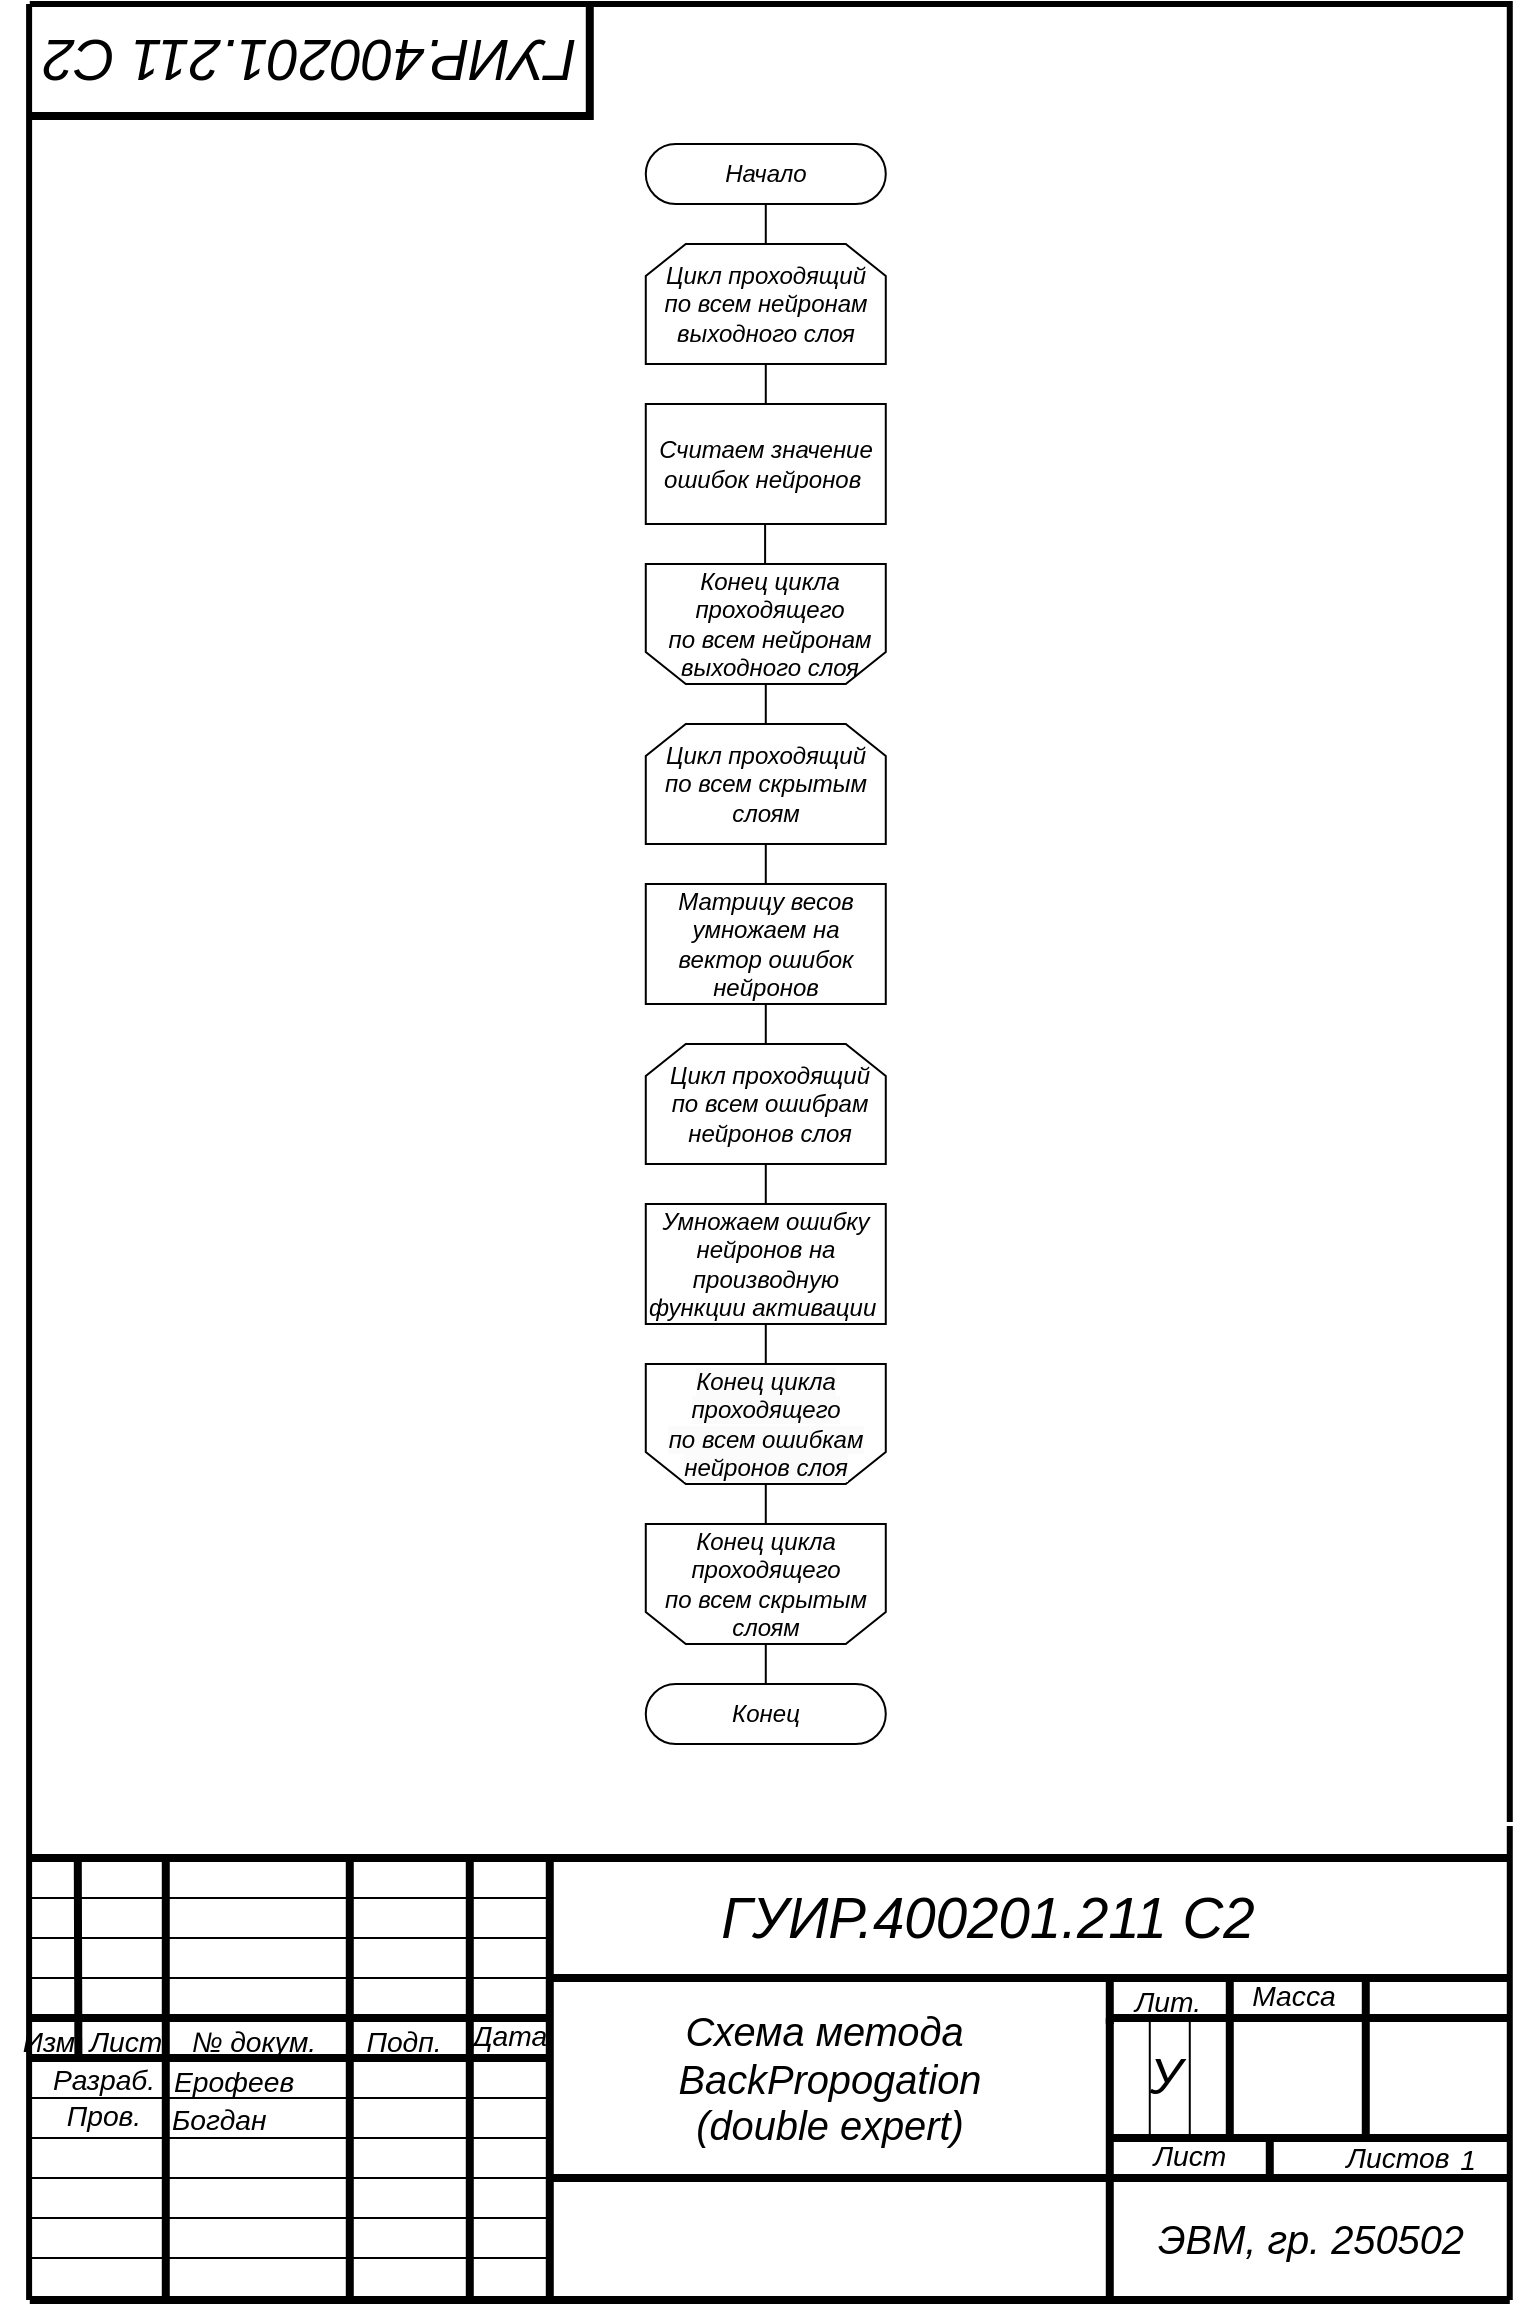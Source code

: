 <mxfile version="22.1.2" type="device">
  <diagram name="Страница — 1" id="CTN3MzxIXp-URIUVr1BB">
    <mxGraphModel dx="827" dy="484" grid="1" gridSize="10" guides="1" tooltips="1" connect="1" arrows="1" fold="1" page="1" pageScale="1" pageWidth="827" pageHeight="1169" math="0" shadow="0">
      <root>
        <mxCell id="0" />
        <mxCell id="1" parent="0" />
        <UserObject label="" tags="Фон" id="nHSCRdaglOirwHJ2CLul-1">
          <mxCell style="vsdxID=6;fillColor=#FFFFFF;gradientColor=none;shape=stencil(nY9LDoAgDERP0z3SI/i5BwkoRAWC+Lu9kGokLt3NtK/NDGC9aOEVcLbE4Ea1Gxk1YAOcG6tVMDEpwBaw7l1QQ3CrleS9yGRWs9vyh4PuWL7g7CxdR+BkbAFW7Df6+BtO4k1DRcrdN3kaUWtsLw==);strokeColor=#000000;strokeWidth=3;points=[];labelBackgroundColor=none;rounded=0;html=1;whiteSpace=wrap;" parent="1" vertex="1">
            <mxGeometry x="64.89" y="10" width="740" height="909" as="geometry" />
          </mxCell>
        </UserObject>
        <UserObject label="" tags="Фон" id="nHSCRdaglOirwHJ2CLul-2">
          <mxCell style="vsdxID=50;edgeStyle=none;startArrow=none;endArrow=none;startSize=9;endSize=9;strokeWidth=3;strokeColor=#000000;spacingTop=0;spacingBottom=0;spacingLeft=0;spacingRight=0;verticalAlign=middle;html=1;labelBackgroundColor=none;rounded=0;" parent="1" edge="1">
            <mxGeometry relative="1" as="geometry">
              <Array as="points" />
              <mxPoint x="804.89" y="921" as="sourcePoint" />
              <mxPoint x="804.89" y="1158" as="targetPoint" />
            </mxGeometry>
          </mxCell>
        </UserObject>
        <UserObject label="&lt;div style=&quot;&quot;&gt;&lt;p style=&quot;text-align: center; margin: 0px; text-indent: 0px; vertical-align: middle; direction: ltr;&quot;&gt;&lt;font face=&quot;Arial&quot;&gt;&lt;span style=&quot;font-size: 19.9px;&quot;&gt;&lt;i&gt;Схема метода&amp;nbsp;&lt;/i&gt;&lt;/span&gt;&lt;/font&gt;&lt;/p&gt;&lt;p style=&quot;text-align: center; margin: 0px; text-indent: 0px; vertical-align: middle; direction: ltr;&quot;&gt;&lt;font face=&quot;Arial&quot;&gt;&lt;span style=&quot;font-size: 19.9px;&quot;&gt;&lt;i&gt;BackPropogation&lt;/i&gt;&lt;/span&gt;&lt;/font&gt;&lt;/p&gt;&lt;p style=&quot;text-align: center; margin: 0px; text-indent: 0px; vertical-align: middle; direction: ltr;&quot;&gt;&lt;font face=&quot;Arial&quot;&gt;&lt;span style=&quot;font-size: 19.9px;&quot;&gt;&lt;i&gt;(double expert)&lt;/i&gt;&lt;/span&gt;&lt;/font&gt;&lt;/p&gt;&lt;/div&gt;" tags="Фон" id="nHSCRdaglOirwHJ2CLul-3">
          <mxCell style="verticalAlign=middle;align=center;overflow=width;vsdxID=381;fillColor=none;gradientColor=none;shape=stencil(nZBLDoAgDERP0z3SIyjew0SURgSD+Lu9kMZoXLhwN9O+tukAlrNpJg1SzDH4QW/URgNYgZTkjA4UkwJUgGXng+6DX1zLfmoymdXo17xh5zmRJ6Q42BWCfc2oJfdAr+Yv+AP9Cb7OJ3H/2JG1HNGz/84klThPVCc=);strokeColor=none;points=[];labelBackgroundColor=none;rounded=0;html=1;whiteSpace=wrap;" parent="1" vertex="1">
            <mxGeometry x="324.89" y="998" width="280" height="100" as="geometry" />
          </mxCell>
        </UserObject>
        <UserObject label="" tags="Фон" id="nHSCRdaglOirwHJ2CLul-4">
          <mxCell style="vsdxID=384;edgeStyle=none;startArrow=none;endArrow=none;startSize=3;endSize=3;strokeWidth=4;strokeColor=#000000;spacingTop=-2;spacingBottom=-2;spacingLeft=-2;spacingRight=-2;verticalAlign=middle;html=1;labelBackgroundColor=#FFFFFF;rounded=0;" parent="1" edge="1">
            <mxGeometry relative="1" as="geometry">
              <Array as="points" />
              <mxPoint x="604.89" y="1017" as="sourcePoint" />
              <mxPoint x="604.89" y="1157" as="targetPoint" />
            </mxGeometry>
          </mxCell>
        </UserObject>
        <UserObject label="" tags="Фон" id="nHSCRdaglOirwHJ2CLul-5">
          <mxCell style="vsdxID=385;edgeStyle=none;startArrow=none;endArrow=none;startSize=3;endSize=3;strokeWidth=4;strokeColor=#000000;spacingTop=-2;spacingBottom=-2;spacingLeft=-2;spacingRight=-2;verticalAlign=middle;html=1;labelBackgroundColor=#FFFFFF;rounded=0;" parent="1" edge="1">
            <mxGeometry relative="1" as="geometry">
              <Array as="points" />
              <mxPoint x="604.89" y="1017" as="sourcePoint" />
              <mxPoint x="804.89" y="1017" as="targetPoint" />
            </mxGeometry>
          </mxCell>
        </UserObject>
        <UserObject label="" tags="Фон" id="nHSCRdaglOirwHJ2CLul-6">
          <mxCell style="vsdxID=386;edgeStyle=none;startArrow=none;endArrow=none;startSize=3;endSize=3;strokeWidth=4;strokeColor=#000000;spacingTop=-2;spacingBottom=-2;spacingLeft=-2;spacingRight=-2;verticalAlign=middle;html=1;labelBackgroundColor=#FFFFFF;rounded=0;" parent="1" edge="1">
            <mxGeometry relative="1" as="geometry">
              <Array as="points" />
              <mxPoint x="804.89" y="1097" as="sourcePoint" />
              <mxPoint x="604.89" y="1097" as="targetPoint" />
            </mxGeometry>
          </mxCell>
        </UserObject>
        <UserObject label="" tags="Фон" id="nHSCRdaglOirwHJ2CLul-7">
          <mxCell style="vsdxID=387;edgeStyle=none;startArrow=none;endArrow=none;startSize=3;endSize=3;strokeWidth=4;strokeColor=#000000;spacingTop=-2;spacingBottom=-2;spacingLeft=-2;spacingRight=-2;verticalAlign=middle;html=1;labelBackgroundColor=#FFFFFF;rounded=0;" parent="1" edge="1">
            <mxGeometry relative="1" as="geometry">
              <Array as="points" />
              <mxPoint x="684.89" y="1077" as="sourcePoint" />
              <mxPoint x="684.89" y="1097" as="targetPoint" />
            </mxGeometry>
          </mxCell>
        </UserObject>
        <UserObject label="" tags="Фон" id="nHSCRdaglOirwHJ2CLul-8">
          <mxCell style="vsdxID=388;edgeStyle=none;startArrow=none;endArrow=none;startSize=3;endSize=3;strokeWidth=4;strokeColor=#000000;spacingTop=-2;spacingBottom=-2;spacingLeft=-2;spacingRight=-2;verticalAlign=middle;html=1;labelBackgroundColor=#FFFFFF;rounded=0;" parent="1" edge="1">
            <mxGeometry relative="1" as="geometry">
              <Array as="points" />
              <mxPoint x="732.89" y="997" as="sourcePoint" />
              <mxPoint x="732.89" y="1057" as="targetPoint" />
            </mxGeometry>
          </mxCell>
        </UserObject>
        <UserObject label="" tags="Фон" id="nHSCRdaglOirwHJ2CLul-9">
          <mxCell style="vsdxID=389;edgeStyle=none;startArrow=none;endArrow=none;startSize=3;endSize=3;strokeWidth=4;strokeColor=#000000;spacingTop=-2;spacingBottom=-2;spacingLeft=-2;spacingRight=-2;verticalAlign=middle;html=1;labelBackgroundColor=#FFFFFF;rounded=0;" parent="1" edge="1">
            <mxGeometry relative="1" as="geometry">
              <Array as="points" />
              <mxPoint x="604.89" y="1077" as="sourcePoint" />
              <mxPoint x="804.89" y="1077" as="targetPoint" />
            </mxGeometry>
          </mxCell>
        </UserObject>
        <UserObject label="" tags="Фон" id="nHSCRdaglOirwHJ2CLul-10">
          <mxCell style="vsdxID=390;edgeStyle=none;startArrow=none;endArrow=none;startSize=3;endSize=3;strokeWidth=4;strokeColor=#000000;spacingTop=-2;spacingBottom=-2;spacingLeft=-2;spacingRight=-2;verticalAlign=middle;html=1;labelBackgroundColor=#FFFFFF;rounded=0;" parent="1" edge="1">
            <mxGeometry relative="1" as="geometry">
              <Array as="points" />
              <mxPoint x="732.89" y="1057" as="sourcePoint" />
              <mxPoint x="732.89" y="1077" as="targetPoint" />
            </mxGeometry>
          </mxCell>
        </UserObject>
        <UserObject label="" tags="Фон" id="nHSCRdaglOirwHJ2CLul-11">
          <mxCell style="vsdxID=391;edgeStyle=none;startArrow=none;endArrow=none;startSize=3;endSize=3;strokeWidth=4;strokeColor=#000000;spacingTop=-2;spacingBottom=-2;spacingLeft=-2;spacingRight=-2;verticalAlign=middle;html=1;labelBackgroundColor=#FFFFFF;rounded=0;" parent="1" edge="1">
            <mxGeometry relative="1" as="geometry">
              <Array as="points" />
              <mxPoint x="604.89" y="997" as="sourcePoint" />
              <mxPoint x="604.89" y="1020" as="targetPoint" />
            </mxGeometry>
          </mxCell>
        </UserObject>
        <UserObject label="" tags="Фон" id="nHSCRdaglOirwHJ2CLul-12">
          <mxCell style="vsdxID=392;edgeStyle=none;startArrow=none;endArrow=none;startSize=3;endSize=3;strokeColor=#000000;spacingTop=-2;spacingBottom=-2;spacingLeft=-2;spacingRight=-2;verticalAlign=middle;html=1;labelBackgroundColor=#FFFFFF;rounded=0;" parent="1" edge="1">
            <mxGeometry relative="1" as="geometry">
              <Array as="points" />
              <mxPoint x="624.89" y="1017" as="sourcePoint" />
              <mxPoint x="624.89" y="1077" as="targetPoint" />
            </mxGeometry>
          </mxCell>
        </UserObject>
        <UserObject label="" tags="Фон" id="nHSCRdaglOirwHJ2CLul-13">
          <mxCell style="vsdxID=393;edgeStyle=none;startArrow=none;endArrow=none;startSize=3;endSize=3;strokeColor=#000000;spacingTop=-2;spacingBottom=-2;spacingLeft=-2;spacingRight=-2;verticalAlign=middle;html=1;labelBackgroundColor=#FFFFFF;rounded=0;" parent="1" edge="1">
            <mxGeometry relative="1" as="geometry">
              <Array as="points" />
              <mxPoint x="644.89" y="1017" as="sourcePoint" />
              <mxPoint x="644.89" y="1077" as="targetPoint" />
            </mxGeometry>
          </mxCell>
        </UserObject>
        <UserObject label="" tags="Фон" id="nHSCRdaglOirwHJ2CLul-14">
          <mxCell style="vsdxID=394;edgeStyle=none;startArrow=none;endArrow=none;startSize=3;endSize=3;strokeWidth=4;strokeColor=#000000;spacingTop=-2;spacingBottom=-2;spacingLeft=-2;spacingRight=-2;verticalAlign=middle;html=1;labelBackgroundColor=#FFFFFF;rounded=0;" parent="1" edge="1">
            <mxGeometry relative="1" as="geometry">
              <Array as="points" />
              <mxPoint x="664.89" y="997" as="sourcePoint" />
              <mxPoint x="664.89" y="1077" as="targetPoint" />
            </mxGeometry>
          </mxCell>
        </UserObject>
        <UserObject label="" tags="Фон" id="nHSCRdaglOirwHJ2CLul-15">
          <mxCell style="vsdxID=395;edgeStyle=none;startArrow=none;endArrow=none;startSize=3;endSize=3;strokeWidth=4;strokeColor=#000000;spacingTop=-2;spacingBottom=-2;spacingLeft=-2;spacingRight=-2;verticalAlign=middle;html=1;labelBackgroundColor=#FFFFFF;rounded=0;" parent="1" edge="1">
            <mxGeometry relative="1" as="geometry">
              <Array as="points" />
              <mxPoint x="604.89" y="1097" as="sourcePoint" />
              <mxPoint x="324.89" y="1097" as="targetPoint" />
            </mxGeometry>
          </mxCell>
        </UserObject>
        <UserObject label="" tags="Фон" id="nHSCRdaglOirwHJ2CLul-16">
          <mxCell style="vsdxID=396;edgeStyle=none;startArrow=none;endArrow=none;startSize=3;endSize=3;strokeWidth=4;strokeColor=#000000;spacingTop=-2;spacingBottom=-2;spacingLeft=-2;spacingRight=-2;verticalAlign=middle;html=1;labelBackgroundColor=#FFFFFF;rounded=0;" parent="1" edge="1">
            <mxGeometry relative="1" as="geometry">
              <Array as="points" />
              <mxPoint x="324.89" y="937" as="sourcePoint" />
              <mxPoint x="324.89" y="1157" as="targetPoint" />
            </mxGeometry>
          </mxCell>
        </UserObject>
        <UserObject label="" tags="Фон" id="nHSCRdaglOirwHJ2CLul-17">
          <mxCell style="vsdxID=397;edgeStyle=none;startArrow=none;endArrow=none;startSize=3;endSize=3;strokeWidth=4;strokeColor=#000000;spacingTop=-2;spacingBottom=-2;spacingLeft=-2;spacingRight=-2;verticalAlign=middle;html=1;labelBackgroundColor=#FFFFFF;rounded=0;" parent="1" edge="1">
            <mxGeometry relative="1" as="geometry">
              <Array as="points" />
              <mxPoint x="324.89" y="1017" as="sourcePoint" />
              <mxPoint x="64.89" y="1017" as="targetPoint" />
            </mxGeometry>
          </mxCell>
        </UserObject>
        <UserObject label="" tags="Фон" id="nHSCRdaglOirwHJ2CLul-18">
          <mxCell style="vsdxID=398;edgeStyle=none;startArrow=none;endArrow=none;startSize=3;endSize=3;strokeWidth=4;strokeColor=#000000;spacingTop=-2;spacingBottom=-2;spacingLeft=-2;spacingRight=-2;verticalAlign=middle;html=1;labelBackgroundColor=#FFFFFF;rounded=0;" parent="1" edge="1">
            <mxGeometry relative="1" as="geometry">
              <Array as="points" />
              <mxPoint x="324.89" y="997" as="sourcePoint" />
              <mxPoint x="804.89" y="997" as="targetPoint" />
            </mxGeometry>
          </mxCell>
        </UserObject>
        <UserObject label="" tags="Фон" id="nHSCRdaglOirwHJ2CLul-19">
          <mxCell style="vsdxID=399;edgeStyle=none;startArrow=none;endArrow=none;startSize=3;endSize=3;strokeWidth=4;strokeColor=#000000;spacingTop=-2;spacingBottom=-2;spacingLeft=-2;spacingRight=-2;verticalAlign=middle;html=1;labelBackgroundColor=#FFFFFF;rounded=0;" parent="1" edge="1">
            <mxGeometry relative="1" as="geometry">
              <Array as="points" />
              <mxPoint x="284.89" y="937" as="sourcePoint" />
              <mxPoint x="284.89" y="1157" as="targetPoint" />
            </mxGeometry>
          </mxCell>
        </UserObject>
        <UserObject label="" tags="Фон" id="nHSCRdaglOirwHJ2CLul-20">
          <mxCell style="vsdxID=400;edgeStyle=none;startArrow=none;endArrow=none;startSize=3;endSize=3;strokeWidth=4;strokeColor=#000000;spacingTop=-2;spacingBottom=-2;spacingLeft=-2;spacingRight=-2;verticalAlign=middle;html=1;labelBackgroundColor=#FFFFFF;rounded=0;" parent="1" edge="1">
            <mxGeometry relative="1" as="geometry">
              <Array as="points" />
              <mxPoint x="224.89" y="937" as="sourcePoint" />
              <mxPoint x="224.89" y="1157" as="targetPoint" />
            </mxGeometry>
          </mxCell>
        </UserObject>
        <UserObject label="" tags="Фон" id="nHSCRdaglOirwHJ2CLul-21">
          <mxCell style="vsdxID=401;edgeStyle=none;startArrow=none;endArrow=none;startSize=3;endSize=3;strokeWidth=4;strokeColor=#000000;spacingTop=-2;spacingBottom=-2;spacingLeft=-2;spacingRight=-2;verticalAlign=middle;html=1;labelBackgroundColor=#FFFFFF;rounded=0;" parent="1" edge="1">
            <mxGeometry relative="1" as="geometry">
              <Array as="points" />
              <mxPoint x="132.89" y="937" as="sourcePoint" />
              <mxPoint x="132.89" y="1157" as="targetPoint" />
            </mxGeometry>
          </mxCell>
        </UserObject>
        <UserObject label="" tags="Фон" id="nHSCRdaglOirwHJ2CLul-22">
          <mxCell style="vsdxID=402;edgeStyle=none;startArrow=none;endArrow=none;startSize=3;endSize=3;strokeColor=#000000;spacingTop=-2;spacingBottom=-2;spacingLeft=-2;spacingRight=-2;verticalAlign=middle;html=1;labelBackgroundColor=#FFFFFF;rounded=0;" parent="1" edge="1">
            <mxGeometry relative="1" as="geometry">
              <Array as="points" />
              <mxPoint x="64.89" y="957" as="sourcePoint" />
              <mxPoint x="324.89" y="957" as="targetPoint" />
            </mxGeometry>
          </mxCell>
        </UserObject>
        <UserObject label="" tags="Фон" id="nHSCRdaglOirwHJ2CLul-23">
          <mxCell style="vsdxID=403;edgeStyle=none;startArrow=none;endArrow=none;startSize=3;endSize=3;strokeColor=#000000;spacingTop=-2;spacingBottom=-2;spacingLeft=-2;spacingRight=-2;verticalAlign=middle;html=1;labelBackgroundColor=#FFFFFF;rounded=0;" parent="1" edge="1">
            <mxGeometry relative="1" as="geometry">
              <Array as="points" />
              <mxPoint x="324.89" y="977" as="sourcePoint" />
              <mxPoint x="64.89" y="977" as="targetPoint" />
            </mxGeometry>
          </mxCell>
        </UserObject>
        <UserObject label="" tags="Фон" id="nHSCRdaglOirwHJ2CLul-24">
          <mxCell style="vsdxID=404;edgeStyle=none;startArrow=none;endArrow=none;startSize=3;endSize=3;strokeColor=#000000;spacingTop=-2;spacingBottom=-2;spacingLeft=-2;spacingRight=-2;verticalAlign=middle;html=1;labelBackgroundColor=#FFFFFF;rounded=0;" parent="1" edge="1">
            <mxGeometry relative="1" as="geometry">
              <Array as="points" />
              <mxPoint x="64.89" y="997" as="sourcePoint" />
              <mxPoint x="324.89" y="997" as="targetPoint" />
            </mxGeometry>
          </mxCell>
        </UserObject>
        <UserObject label="" tags="Фон" id="nHSCRdaglOirwHJ2CLul-25">
          <mxCell style="vsdxID=405;edgeStyle=none;startArrow=none;endArrow=none;startSize=3;endSize=3;strokeColor=#000000;spacingTop=-2;spacingBottom=-2;spacingLeft=-2;spacingRight=-2;verticalAlign=middle;html=1;labelBackgroundColor=#FFFFFF;rounded=0;" parent="1" edge="1">
            <mxGeometry relative="1" as="geometry">
              <Array as="points" />
              <mxPoint x="324.89" y="1057" as="sourcePoint" />
              <mxPoint x="64.89" y="1057" as="targetPoint" />
            </mxGeometry>
          </mxCell>
        </UserObject>
        <UserObject label="" tags="Фон" id="nHSCRdaglOirwHJ2CLul-26">
          <mxCell style="vsdxID=406;edgeStyle=none;startArrow=none;endArrow=none;startSize=3;endSize=3;strokeColor=#000000;spacingTop=-2;spacingBottom=-2;spacingLeft=-2;spacingRight=-2;verticalAlign=middle;html=1;labelBackgroundColor=#FFFFFF;rounded=0;" parent="1" edge="1">
            <mxGeometry relative="1" as="geometry">
              <Array as="points" />
              <mxPoint x="64.89" y="1077" as="sourcePoint" />
              <mxPoint x="324.89" y="1077" as="targetPoint" />
            </mxGeometry>
          </mxCell>
        </UserObject>
        <UserObject label="" tags="Фон" id="nHSCRdaglOirwHJ2CLul-27">
          <mxCell style="vsdxID=407;edgeStyle=none;startArrow=none;endArrow=none;startSize=3;endSize=3;strokeColor=#000000;spacingTop=-2;spacingBottom=-2;spacingLeft=-2;spacingRight=-2;verticalAlign=middle;html=1;labelBackgroundColor=#FFFFFF;rounded=0;" parent="1" edge="1">
            <mxGeometry relative="1" as="geometry">
              <Array as="points" />
              <mxPoint x="324.89" y="1097" as="sourcePoint" />
              <mxPoint x="64.89" y="1097" as="targetPoint" />
            </mxGeometry>
          </mxCell>
        </UserObject>
        <UserObject label="" tags="Фон" id="nHSCRdaglOirwHJ2CLul-28">
          <mxCell style="vsdxID=408;edgeStyle=none;startArrow=none;endArrow=none;startSize=3;endSize=3;strokeColor=#000000;spacingTop=-2;spacingBottom=-2;spacingLeft=-2;spacingRight=-2;verticalAlign=middle;html=1;labelBackgroundColor=#FFFFFF;rounded=0;" parent="1" edge="1">
            <mxGeometry relative="1" as="geometry">
              <Array as="points" />
              <mxPoint x="64.89" y="1117" as="sourcePoint" />
              <mxPoint x="324.89" y="1117" as="targetPoint" />
            </mxGeometry>
          </mxCell>
        </UserObject>
        <UserObject label="" tags="Фон" id="nHSCRdaglOirwHJ2CLul-29">
          <mxCell style="vsdxID=409;edgeStyle=none;startArrow=none;endArrow=none;startSize=3;endSize=3;strokeColor=#000000;spacingTop=-2;spacingBottom=-2;spacingLeft=-2;spacingRight=-2;verticalAlign=middle;html=1;labelBackgroundColor=#FFFFFF;rounded=0;" parent="1" edge="1">
            <mxGeometry relative="1" as="geometry">
              <Array as="points" />
              <mxPoint x="324.89" y="1137" as="sourcePoint" />
              <mxPoint x="64.89" y="1137" as="targetPoint" />
            </mxGeometry>
          </mxCell>
        </UserObject>
        <UserObject label="" tags="Фон" id="nHSCRdaglOirwHJ2CLul-30">
          <mxCell style="vsdxID=410;edgeStyle=none;startArrow=none;endArrow=none;startSize=3;endSize=3;strokeWidth=4;strokeColor=#000000;spacingTop=-2;spacingBottom=-2;spacingLeft=-2;spacingRight=-2;verticalAlign=middle;html=1;labelBackgroundColor=#FFFFFF;rounded=0;" parent="1" edge="1">
            <mxGeometry relative="1" as="geometry">
              <Array as="points" />
              <mxPoint x="64.89" y="1037" as="sourcePoint" />
              <mxPoint x="324.89" y="1037" as="targetPoint" />
            </mxGeometry>
          </mxCell>
        </UserObject>
        <UserObject label="" tags="Фон" id="nHSCRdaglOirwHJ2CLul-31">
          <mxCell style="vsdxID=411;edgeStyle=none;startArrow=none;endArrow=none;startSize=3;endSize=3;strokeWidth=4;strokeColor=#000000;spacingTop=-2;spacingBottom=-2;spacingLeft=-2;spacingRight=-2;verticalAlign=middle;html=1;labelBackgroundColor=#FFFFFF;rounded=0;entryX=1.011;entryY=0.954;entryDx=0;entryDy=0;entryPerimeter=0;" parent="1" edge="1" target="nHSCRdaglOirwHJ2CLul-32">
            <mxGeometry relative="1" as="geometry">
              <Array as="points" />
              <mxPoint x="88.89" y="937" as="sourcePoint" />
              <mxPoint x="88.89" y="1032" as="targetPoint" />
            </mxGeometry>
          </mxCell>
        </UserObject>
        <UserObject label="&lt;div style=&quot;font-size: 1px&quot;&gt;&lt;font style=&quot;font-size:14.11px;font-family:Arial;color:#000000;direction:ltr;letter-spacing:0px;line-height:120%;opacity:1&quot;&gt;&lt;i&gt;Изм&lt;br&gt;&lt;/i&gt;&lt;/font&gt;&lt;/div&gt;" tags="Фон" id="nHSCRdaglOirwHJ2CLul-32">
          <mxCell style="verticalAlign=middle;align=center;overflow=width;vsdxID=412;fillColor=none;gradientColor=none;shape=stencil(nZBLDoAgDERP0z3SIyjew0SURgSD+Lu9kMZoXLhwN9O+tukAlrNpJg1SzDH4QW/URgNYgZTkjA4UkwJUgGXng+6DX1zLfmoymdXo17xh5zmRJ6Q42BWCfc2oJfdAr+Yv+AP9Cb7OJ3H/2JG1HNGz/84klThPVCc=);strokeColor=none;strokeWidth=3;spacingTop=-2;spacingBottom=-2;spacingLeft=-2;spacingRight=-2;points=[];labelBackgroundColor=none;rounded=0;html=1;whiteSpace=wrap;" parent="1" vertex="1">
            <mxGeometry x="60" y="1017" width="28.89" height="23" as="geometry" />
          </mxCell>
        </UserObject>
        <UserObject label="&lt;div style=&quot;font-size: 1px&quot;&gt;&lt;font style=&quot;font-size:14.11px;font-family:Arial;color:#000000;direction:ltr;letter-spacing:0px;line-height:120%;opacity:1&quot;&gt;&lt;i&gt;Лист&lt;br/&gt;&lt;/i&gt;&lt;/font&gt;&lt;/div&gt;" tags="Фон" id="nHSCRdaglOirwHJ2CLul-33">
          <mxCell style="verticalAlign=middle;align=center;overflow=width;vsdxID=413;fillColor=none;gradientColor=none;shape=stencil(nZBLDoAgDERP0z3SIyjew0SURgSD+Lu9kMZoXLhwN9O+tukAlrNpJg1SzDH4QW/URgNYgZTkjA4UkwJUgGXng+6DX1zLfmoymdXo17xh5zmRJ6Q42BWCfc2oJfdAr+Yv+AP9Cb7OJ3H/2JG1HNGz/84klThPVCc=);strokeColor=none;strokeWidth=3;spacingTop=-2;spacingBottom=-2;spacingLeft=-2;spacingRight=-2;points=[];labelBackgroundColor=none;rounded=0;html=1;whiteSpace=wrap;" parent="1" vertex="1">
            <mxGeometry x="64.89" y="1017" width="96" height="23" as="geometry" />
          </mxCell>
        </UserObject>
        <UserObject label="&lt;div style=&quot;font-size: 1px&quot;&gt;&lt;font style=&quot;font-size:14.11px;font-family:Arial;color:#000000;direction:ltr;letter-spacing:0px;line-height:120%;opacity:1&quot;&gt;&lt;i&gt;№ докум.&lt;br/&gt;&lt;/i&gt;&lt;/font&gt;&lt;/div&gt;" tags="Фон" id="nHSCRdaglOirwHJ2CLul-34">
          <mxCell style="verticalAlign=middle;align=center;overflow=width;vsdxID=414;fillColor=none;gradientColor=none;shape=stencil(nZBLDoAgDERP0z3SIyjew0SURgSD+Lu9kMZoXLhwN9O+tukAlrNpJg1SzDH4QW/URgNYgZTkjA4UkwJUgGXng+6DX1zLfmoymdXo17xh5zmRJ6Q42BWCfc2oJfdAr+Yv+AP9Cb7OJ3H/2JG1HNGz/84klThPVCc=);strokeColor=none;strokeWidth=3;spacingTop=-2;spacingBottom=-2;spacingLeft=-2;spacingRight=-2;points=[];labelBackgroundColor=none;rounded=0;html=1;whiteSpace=wrap;" parent="1" vertex="1">
            <mxGeometry x="124.89" y="1017" width="104" height="23" as="geometry" />
          </mxCell>
        </UserObject>
        <UserObject label="&lt;div style=&quot;font-size: 1px&quot;&gt;&lt;font style=&quot;font-size:14.11px;font-family:Arial;color:#000000;direction:ltr;letter-spacing:0px;line-height:120%;opacity:1&quot;&gt;&lt;i&gt;Подп.&lt;br/&gt;&lt;/i&gt;&lt;/font&gt;&lt;/div&gt;" tags="Фон" id="nHSCRdaglOirwHJ2CLul-35">
          <mxCell style="verticalAlign=middle;align=center;overflow=width;vsdxID=415;fillColor=none;gradientColor=none;shape=stencil(nZBLDoAgDERP0z3SIyjew0SURgSD+Lu9kMZoXLhwN9O+tukAlrNpJg1SzDH4QW/URgNYgZTkjA4UkwJUgGXng+6DX1zLfmoymdXo17xh5zmRJ6Q42BWCfc2oJfdAr+Yv+AP9Cb7OJ3H/2JG1HNGz/84klThPVCc=);strokeColor=none;strokeWidth=3;spacingTop=-2;spacingBottom=-2;spacingLeft=-2;spacingRight=-2;points=[];labelBackgroundColor=none;rounded=0;html=1;whiteSpace=wrap;" parent="1" vertex="1">
            <mxGeometry x="199.89" y="1017" width="104" height="23" as="geometry" />
          </mxCell>
        </UserObject>
        <UserObject label="&lt;div style=&quot;font-size: 1px&quot;&gt;&lt;font style=&quot;font-size:14.11px;font-family:Arial;color:#000000;direction:ltr;letter-spacing:0px;line-height:120%;opacity:1&quot;&gt;&lt;i&gt;Дата&lt;br/&gt;&lt;/i&gt;&lt;/font&gt;&lt;/div&gt;" tags="Фон" id="nHSCRdaglOirwHJ2CLul-36">
          <mxCell style="verticalAlign=middle;align=center;overflow=width;vsdxID=416;fillColor=none;gradientColor=none;shape=stencil(nZBLDoAgDERP0z3SIyjew0SURgSD+Lu9kMZoXLhwN9O+tukAlrNpJg1SzDH4QW/URgNYgZTkjA4UkwJUgGXng+6DX1zLfmoymdXo17xh5zmRJ6Q42BWCfc2oJfdAr+Yv+AP9Cb7OJ3H/2JG1HNGz/84klThPVCc=);strokeColor=none;strokeWidth=3;spacingTop=-2;spacingBottom=-2;spacingLeft=-2;spacingRight=-2;points=[];labelBackgroundColor=none;rounded=0;html=1;whiteSpace=wrap;" parent="1" vertex="1">
            <mxGeometry x="284.89" y="1017" width="40" height="18" as="geometry" />
          </mxCell>
        </UserObject>
        <UserObject label="&lt;div style=&quot;&quot;&gt;&lt;p style=&quot;text-align: left; margin: 0px; text-indent: 0px; vertical-align: middle; direction: ltr;&quot;&gt;&lt;font face=&quot;Arial&quot;&gt;&lt;span style=&quot;font-size: 14.11px;&quot;&gt;&lt;i&gt;Ерофеев&lt;/i&gt;&lt;/span&gt;&lt;/font&gt;&lt;/p&gt;&lt;/div&gt;" tags="Фон" id="nHSCRdaglOirwHJ2CLul-37">
          <mxCell style="verticalAlign=middle;align=left;overflow=width;vsdxID=422;fillColor=none;gradientColor=none;shape=stencil(nZBLDoAgDERP0z3SIyjew0SURgSD+Lu9kMZoXLhwN9O+tukAlrNpJg1SzDH4QW/URgNYgZTkjA4UkwJUgGXng+6DX1zLfmoymdXo17xh5zmRJ6Q42BWCfc2oJfdAr+Yv+AP9Cb7OJ3H/2JG1HNGz/84klThPVCc=);strokeColor=none;strokeWidth=3;spacingTop=-2;spacingBottom=-2;spacingLeft=-2;spacingRight=-2;points=[];labelBackgroundColor=none;rounded=0;html=1;whiteSpace=wrap;" parent="1" vertex="1">
            <mxGeometry x="136.89" y="1039" width="89" height="20" as="geometry" />
          </mxCell>
        </UserObject>
        <UserObject label="&lt;div style=&quot;font-size: 1px&quot;&gt;&lt;font style=&quot;font-size:14.11px;font-family:Arial;color:#000000;direction:ltr;letter-spacing:0px;line-height:120%;opacity:1&quot;&gt;&lt;i&gt;Лит.&lt;br/&gt;&lt;/i&gt;&lt;/font&gt;&lt;/div&gt;" tags="Фон" id="nHSCRdaglOirwHJ2CLul-38">
          <mxCell style="verticalAlign=middle;align=center;overflow=width;vsdxID=423;fillColor=none;gradientColor=none;shape=stencil(nZBLDoAgDERP0z3SIyjew0SURgSD+Lu9kMZoXLhwN9O+tukAlrNpJg1SzDH4QW/URgNYgZTkjA4UkwJUgGXng+6DX1zLfmoymdXo17xh5zmRJ6Q42BWCfc2oJfdAr+Yv+AP9Cb7OJ3H/2JG1HNGz/84klThPVCc=);strokeColor=none;strokeWidth=3;spacingTop=-2;spacingBottom=-2;spacingLeft=-2;spacingRight=-2;points=[];labelBackgroundColor=none;rounded=0;html=1;whiteSpace=wrap;" parent="1" vertex="1">
            <mxGeometry x="581.89" y="997" width="104" height="23" as="geometry" />
          </mxCell>
        </UserObject>
        <UserObject label="&lt;div style=&quot;font-size: 1px&quot;&gt;&lt;font style=&quot;font-size:14.11px;font-family:Arial;color:#000000;direction:ltr;letter-spacing:0px;line-height:120%;opacity:1&quot;&gt;&lt;i&gt;Масса&lt;br/&gt;&lt;/i&gt;&lt;/font&gt;&lt;/div&gt;" tags="Фон" id="nHSCRdaglOirwHJ2CLul-39">
          <mxCell style="verticalAlign=middle;align=center;overflow=width;vsdxID=424;fillColor=none;gradientColor=none;shape=stencil(nZBLDoAgDERP0z3SIyjew0SURgSD+Lu9kMZoXLhwN9O+tukAlrNpJg1SzDH4QW/URgNYgZTkjA4UkwJUgGXng+6DX1zLfmoymdXo17xh5zmRJ6Q42BWCfc2oJfdAr+Yv+AP9Cb7OJ3H/2JG1HNGz/84klThPVCc=);strokeColor=none;strokeWidth=3;spacingTop=-2;spacingBottom=-2;spacingLeft=-2;spacingRight=-2;points=[];labelBackgroundColor=none;rounded=0;html=1;whiteSpace=wrap;" parent="1" vertex="1">
            <mxGeometry x="644.89" y="997" width="104" height="13" as="geometry" />
          </mxCell>
        </UserObject>
        <UserObject label="&lt;div style=&quot;font-size: 1px&quot;&gt;&lt;font style=&quot;font-size:14.11px;font-family:Arial;color:#000000;direction:ltr;letter-spacing:0px;line-height:120%;opacity:1&quot;&gt;&lt;i&gt;Лист&lt;br/&gt;&lt;/i&gt;&lt;/font&gt;&lt;/div&gt;" tags="Фон" id="nHSCRdaglOirwHJ2CLul-40">
          <mxCell style="verticalAlign=middle;align=center;overflow=width;vsdxID=426;fillColor=none;gradientColor=none;shape=stencil(nZBLDoAgDERP0z3SIyjew0SURgSD+Lu9kMZoXLhwN9O+tukAlrNpJg1SzDH4QW/URgNYgZTkjA4UkwJUgGXng+6DX1zLfmoymdXo17xh5zmRJ6Q42BWCfc2oJfdAr+Yv+AP9Cb7OJ3H/2JG1HNGz/84klThPVCc=);strokeColor=none;strokeWidth=3;spacingTop=-2;spacingBottom=-2;spacingLeft=-2;spacingRight=-2;points=[];labelBackgroundColor=none;rounded=0;html=1;whiteSpace=wrap;" parent="1" vertex="1">
            <mxGeometry x="592.89" y="1077" width="104" height="13" as="geometry" />
          </mxCell>
        </UserObject>
        <UserObject label="&lt;div style=&quot;font-size: 1px&quot;&gt;&lt;font style=&quot;font-size:14.11px;font-family:Arial;color:#000000;direction:ltr;letter-spacing:0px;line-height:120%;opacity:1&quot;&gt;&lt;i&gt;Листов&lt;br/&gt;&lt;/i&gt;&lt;/font&gt;&lt;/div&gt;" tags="Фон" id="nHSCRdaglOirwHJ2CLul-41">
          <mxCell style="verticalAlign=middle;align=center;overflow=width;vsdxID=427;fillColor=none;gradientColor=none;shape=stencil(nZBLDoAgDERP0z3SIyjew0SURgSD+Lu9kMZoXLhwN9O+tukAlrNpJg1SzDH4QW/URgNYgZTkjA4UkwJUgGXng+6DX1zLfmoymdXo17xh5zmRJ6Q42BWCfc2oJfdAr+Yv+AP9Cb7OJ3H/2JG1HNGz/84klThPVCc=);strokeColor=none;strokeWidth=3;spacingTop=-2;spacingBottom=-2;spacingLeft=-2;spacingRight=-2;points=[];labelBackgroundColor=none;rounded=0;html=1;whiteSpace=wrap;" parent="1" vertex="1">
            <mxGeometry x="696.89" y="1075" width="104" height="23" as="geometry" />
          </mxCell>
        </UserObject>
        <UserObject label="&lt;div style=&quot;font-size: 1px&quot;&gt;&lt;font style=&quot;font-size:25.4px;font-family:Arial;color:#000000;direction:ltr;letter-spacing:0px;line-height:120%;opacity:1&quot;&gt;&lt;i&gt;У&lt;br/&gt;&lt;/i&gt;&lt;/font&gt;&lt;/div&gt;" tags="Фон" id="nHSCRdaglOirwHJ2CLul-42">
          <mxCell style="verticalAlign=middle;align=center;overflow=width;vsdxID=428;fillColor=none;gradientColor=none;shape=stencil(nZBLDoAgDERP0z3SIyjew0SURgSD+Lu9kMZoXLhwN9O+tukAlrNpJg1SzDH4QW/URgNYgZTkjA4UkwJUgGXng+6DX1zLfmoymdXo17xh5zmRJ6Q42BWCfc2oJfdAr+Yv+AP9Cb7OJ3H/2JG1HNGz/84klThPVCc=);strokeColor=none;points=[];labelBackgroundColor=none;rounded=0;html=1;whiteSpace=wrap;" parent="1" vertex="1">
            <mxGeometry x="616.89" y="1026" width="32" height="40" as="geometry" />
          </mxCell>
        </UserObject>
        <UserObject label="" tags="Фон" id="nHSCRdaglOirwHJ2CLul-43">
          <mxCell style="vsdxID=429;edgeStyle=none;startArrow=none;endArrow=none;startSize=3;endSize=3;strokeWidth=4;strokeColor=#000000;spacingTop=-2;spacingBottom=-2;spacingLeft=-2;spacingRight=-2;verticalAlign=middle;html=1;labelBackgroundColor=#FFFFFF;rounded=0;" parent="1" edge="1">
            <mxGeometry relative="1" as="geometry">
              <Array as="points" />
              <mxPoint x="64.89" y="937" as="sourcePoint" />
              <mxPoint x="804.89" y="937" as="targetPoint" />
            </mxGeometry>
          </mxCell>
        </UserObject>
        <UserObject label="&lt;div style=&quot;font-size: 1px&quot;&gt;&lt;font style=&quot;font-size:14.11px;font-family:Arial;color:#000000;direction:ltr;letter-spacing:0px;line-height:120%;opacity:1&quot;&gt;&lt;i&gt;1&lt;br/&gt;&lt;/i&gt;&lt;/font&gt;&lt;/div&gt;" tags="Фон" id="nHSCRdaglOirwHJ2CLul-44">
          <mxCell style="verticalAlign=middle;align=center;overflow=width;vsdxID=431;fillColor=none;gradientColor=none;shape=stencil(nZBLDoAgDERP0z3SIyjew0SURgSD+Lu9kMZoXLhwN9O+tukAlrNpJg1SzDH4QW/URgNYgZTkjA4UkwJUgGXng+6DX1zLfmoymdXo17xh5zmRJ6Q42BWCfc2oJfdAr+Yv+AP9Cb7OJ3H/2JG1HNGz/84klThPVCc=);strokeColor=none;strokeWidth=3;spacingTop=-2;spacingBottom=-2;spacingLeft=-2;spacingRight=-2;points=[];labelBackgroundColor=none;rounded=0;html=1;whiteSpace=wrap;" parent="1" vertex="1">
            <mxGeometry x="776.89" y="1077" width="14" height="21" as="geometry" />
          </mxCell>
        </UserObject>
        <UserObject label="&lt;div style=&quot;font-size: 1px&quot;&gt;&lt;p style=&quot;text-align:center;margin-left:0;margin-right:0;margin-top:0px;margin-bottom:0px;text-indent:0;vertical-align:middle;direction:ltr;&quot;&gt;&lt;font style=&quot;font-size:19.9px;font-family:Arial;color:#000000;direction:ltr;letter-spacing:0px;line-height:120%;opacity:1&quot;&gt;&lt;i&gt;ЭВМ, гр. 250502&lt;/i&gt;&lt;/font&gt;&lt;font style=&quot;font-size:19.9px;font-family:Arial;color:#000000;direction:ltr;letter-spacing:0px;line-height:120%;opacity:1&quot;&gt;&lt;i&gt;&lt;br&gt;&lt;/i&gt;&lt;/font&gt;&lt;/p&gt;&lt;/div&gt;" tags="Фон" id="nHSCRdaglOirwHJ2CLul-45">
          <mxCell style="verticalAlign=middle;align=center;overflow=width;vsdxID=433;fillColor=none;gradientColor=none;shape=stencil(nZBLDoAgDERP0z3SIyjew0SURgSD+Lu9kMZoXLhwN9O+tukAlrNpJg1SzDH4QW/URgNYgZTkjA4UkwJUgGXng+6DX1zLfmoymdXo17xh5zmRJ6Q42BWCfc2oJfdAr+Yv+AP9Cb7OJ3H/2JG1HNGz/84klThPVCc=);strokeColor=none;points=[];labelBackgroundColor=none;rounded=0;html=1;whiteSpace=wrap;" parent="1" vertex="1">
            <mxGeometry x="605.89" y="1098" width="199" height="60" as="geometry" />
          </mxCell>
        </UserObject>
        <UserObject label="&lt;div style=&quot;font-size: 1px&quot;&gt;&lt;p style=&quot;text-align:center;margin-left:0;margin-right:0;margin-top:0px;margin-bottom:0px;text-indent:0;vertical-align:middle;direction:ltr;&quot;&gt;&lt;font style=&quot;font-size:28.22px;font-family:Arial;color:#000000;direction:ltr;letter-spacing:0px;line-height:120%;opacity:1&quot;&gt;&lt;i&gt;ГУИР.&lt;/i&gt;&lt;/font&gt;&lt;font style=&quot;font-size:28.22px;font-family:Arial;color:#000000;direction:ltr;letter-spacing:0px;line-height:120%;opacity:1&quot;&gt;&lt;i&gt;400201&lt;/i&gt;&lt;/font&gt;&lt;font style=&quot;font-size:28.22px;font-family:Arial;color:#000000;direction:ltr;letter-spacing:0px;line-height:120%;opacity:1&quot;&gt;&lt;i&gt;.211&lt;/i&gt;&lt;/font&gt;&lt;font style=&quot;font-size:28.22px;font-family:Arial;color:#000000;direction:ltr;letter-spacing:0px;line-height:120%;opacity:1&quot;&gt;&lt;i&gt;&amp;nbsp;С2&lt;br&gt;&lt;/i&gt;&lt;/font&gt;&lt;/p&gt;&lt;/div&gt;" tags="Фон" id="nHSCRdaglOirwHJ2CLul-46">
          <mxCell style="verticalAlign=middle;align=center;overflow=width;vsdxID=434;fillColor=none;gradientColor=none;shape=stencil(nZBLDoAgDERP0z3SIyjew0SURgSD+Lu9kMZoXLhwN9O+tukAlrNpJg1SzDH4QW/URgNYgZTkjA4UkwJUgGXng+6DX1zLfmoymdXo17xh5zmRJ6Q42BWCfc2oJfdAr+Yv+AP9Cb7OJ3H/2JG1HNGz/84klThPVCc=);strokeColor=none;points=[];labelBackgroundColor=none;rounded=0;html=1;whiteSpace=wrap;" parent="1" vertex="1">
            <mxGeometry x="303.89" y="937" width="480" height="60" as="geometry" />
          </mxCell>
        </UserObject>
        <UserObject label="&lt;div style=&quot;font-size: 1px&quot;&gt;&lt;p style=&quot;text-align:left;margin-left:0;margin-right:0;margin-top:0px;margin-bottom:0px;text-indent:0;vertical-align:middle;direction:ltr;&quot;&gt;&lt;font style=&quot;font-size:14.11px;font-family:Arial;color:#000000;direction:ltr;letter-spacing:0px;line-height:120%;opacity:1&quot;&gt;&lt;i&gt;Богдан&lt;/i&gt;&lt;/font&gt;&lt;/p&gt;&lt;/div&gt;" tags="Фон" id="nHSCRdaglOirwHJ2CLul-47">
          <mxCell style="verticalAlign=middle;align=left;overflow=width;vsdxID=435;fillColor=none;gradientColor=none;shape=stencil(nZBLDoAgDERP0z3SIyjew0SURgSD+Lu9kMZoXLhwN9O+tukAlrNpJg1SzDH4QW/URgNYgZTkjA4UkwJUgGXng+6DX1zLfmoymdXo17xh5zmRJ6Q42BWCfc2oJfdAr+Yv+AP9Cb7OJ3H/2JG1HNGz/84klThPVCc=);strokeColor=none;strokeWidth=3;spacingTop=-2;spacingBottom=-2;spacingLeft=-2;spacingRight=-2;points=[];labelBackgroundColor=none;rounded=0;html=1;whiteSpace=wrap;" parent="1" vertex="1">
            <mxGeometry x="135.89" y="1058" width="89" height="20" as="geometry" />
          </mxCell>
        </UserObject>
        <UserObject label="" tags="Фон" id="nHSCRdaglOirwHJ2CLul-48">
          <mxCell style="vsdxID=437;fillColor=none;gradientColor=none;shape=stencil(nZBLDoAgDERP0z3SIyjew0SURgSD+Lu9kMZoXLhwN9O+tukAlrNpJg1SzDH4QW/URgNYgZTkjA4UkwJUgGXng+6DX1zLfmoymdXo17xh5zmRJ6Q42BWCfc2oJfdAr+Yv+AP9Cb7OJ3H/2JG1HNGz/84klThPVCc=);strokeColor=none;points=[];labelBackgroundColor=none;rounded=0;html=1;whiteSpace=wrap;" parent="1" vertex="1">
            <mxGeometry x="419.89" y="1100" width="214" height="28" as="geometry" />
          </mxCell>
        </UserObject>
        <UserObject label="" tags="Фон" id="nHSCRdaglOirwHJ2CLul-49">
          <mxCell style="vsdxID=438;edgeStyle=none;startArrow=none;endArrow=none;startSize=3;endSize=3;strokeWidth=4;strokeColor=#000000;spacingTop=-2;spacingBottom=-2;spacingLeft=-2;spacingRight=-2;verticalAlign=middle;html=1;labelBackgroundColor=#FFFFFF;rounded=0;" parent="1" edge="1">
            <mxGeometry relative="1" as="geometry">
              <Array as="points" />
              <mxPoint x="64.89" y="1158" as="sourcePoint" />
              <mxPoint x="804.89" y="1158" as="targetPoint" />
            </mxGeometry>
          </mxCell>
        </UserObject>
        <UserObject label="&lt;div style=&quot;font-size: 1px&quot;&gt;&lt;p style=&quot;text-align:center;margin-left:0;margin-right:0;margin-top:0px;margin-bottom:0px;text-indent:0;vertical-align:middle;direction:ltr;&quot;&gt;&lt;font style=&quot;font-size:28.22px;font-family:Arial;color:#000000;direction:ltr;letter-spacing:0px;line-height:120%;opacity:1&quot;&gt;&lt;i&gt;ГУИР.&lt;/i&gt;&lt;/font&gt;&lt;font style=&quot;font-size:28.22px;font-family:Arial;color:#000000;direction:ltr;letter-spacing:0px;line-height:120%;opacity:1&quot;&gt;&lt;i&gt;400201&lt;/i&gt;&lt;/font&gt;&lt;font style=&quot;font-size:28.22px;font-family:Arial;color:#000000;direction:ltr;letter-spacing:0px;line-height:120%;opacity:1&quot;&gt;&lt;i&gt;.&lt;/i&gt;&lt;/font&gt;&lt;font style=&quot;font-size:28.22px;font-family:Arial;color:#000000;direction:ltr;letter-spacing:0px;line-height:120%;opacity:1&quot;&gt;&lt;i&gt;211 С2&lt;/i&gt;&lt;/font&gt;&lt;font style=&quot;font-size:28.08px;font-family:Arial;color:#000000;direction:ltr;letter-spacing:0px;line-height:120%;opacity:1&quot;&gt;&lt;i&gt;&lt;br&gt;&lt;/i&gt;&lt;/font&gt;&lt;/p&gt;&lt;/div&gt;" tags="Фон" id="nHSCRdaglOirwHJ2CLul-50">
          <mxCell style="verticalAlign=middle;align=center;overflow=width;vsdxID=439;rotation=180;fillColor=none;gradientColor=none;shape=stencil(nZBLDoAgDERP0z3SIyjew0SURgSD+Lu9kMZoXLhwN9O+tukAlrNpJg1SzDH4QW/URgNYgZTkjA4UkwJUgGXng+6DX1zLfmoymdXo17xh5zmRJ6Q42BWCfc2oJfdAr+Yv+AP9Cb7OJ3H/2JG1HNGz/84klThPVCc=);strokeColor=none;spacingTop=-3;spacingBottom=-3;spacingLeft=-3;spacingRight=-3;points=[];labelBackgroundColor=none;rounded=0;html=1;whiteSpace=wrap;" parent="1" vertex="1">
            <mxGeometry x="64.89" y="10" width="280" height="56" as="geometry" />
          </mxCell>
        </UserObject>
        <UserObject label="" tags="Connector" id="nHSCRdaglOirwHJ2CLul-51">
          <mxCell style="vsdxID=440;edgeStyle=none;startArrow=none;endArrow=none;startSize=5;endSize=5;strokeWidth=4;strokeColor=#000000;spacingTop=0;spacingBottom=0;spacingLeft=0;spacingRight=0;verticalAlign=middle;html=1;labelBackgroundColor=#ffffff;rounded=0;" parent="1" edge="1">
            <mxGeometry relative="1" as="geometry">
              <mxPoint as="offset" />
              <Array as="points">
                <mxPoint x="344.89" y="66" />
              </Array>
              <mxPoint x="64.89" y="66" as="sourcePoint" />
              <mxPoint x="344.89" y="11" as="targetPoint" />
            </mxGeometry>
          </mxCell>
        </UserObject>
        <UserObject label="" tags="Фон" id="nHSCRdaglOirwHJ2CLul-52">
          <mxCell style="vsdxID=5;edgeStyle=none;startArrow=none;endArrow=none;startSize=5;endSize=5;strokeWidth=3;strokeColor=#000000;spacingTop=0;spacingBottom=0;spacingLeft=0;spacingRight=0;verticalAlign=middle;html=1;labelBackgroundColor=none;rounded=0;" parent="1" edge="1">
            <mxGeometry relative="1" as="geometry">
              <Array as="points" />
              <mxPoint x="64.55" y="1158" as="sourcePoint" />
              <mxPoint x="64.55" y="10" as="targetPoint" />
            </mxGeometry>
          </mxCell>
        </UserObject>
        <UserObject label="&lt;div style=&quot;font-size: 1px&quot;&gt;&lt;font style=&quot;font-size:14.11px;font-family:Arial;color:#000000;direction:ltr;letter-spacing:0px;line-height:120%;opacity:1&quot;&gt;&lt;i&gt;Пров.&lt;br/&gt;&lt;/i&gt;&lt;/font&gt;&lt;/div&gt;" tags="Фон" id="nHSCRdaglOirwHJ2CLul-85">
          <mxCell style="verticalAlign=middle;align=center;overflow=width;vsdxID=418;fillColor=none;gradientColor=none;shape=stencil(nZBLDoAgDERP0z3SIyjew0SURgSD+Lu9kMZoXLhwN9O+tukAlrNpJg1SzDH4QW/URgNYgZTkjA4UkwJUgGXng+6DX1zLfmoymdXo17xh5zmRJ6Q42BWCfc2oJfdAr+Yv+AP9Cb7OJ3H/2JG1HNGz/84klThPVCc=);strokeColor=none;strokeWidth=3;spacingTop=-2;spacingBottom=-2;spacingLeft=-2;spacingRight=-2;points=[];labelBackgroundColor=none;rounded=0;html=1;whiteSpace=wrap;" parent="1" vertex="1">
            <mxGeometry x="50" y="1054" width="104" height="23" as="geometry" />
          </mxCell>
        </UserObject>
        <UserObject label="&lt;div style=&quot;font-size: 1px&quot;&gt;&lt;font style=&quot;font-size:14.11px;font-family:Arial;color:#000000;direction:ltr;letter-spacing:0px;line-height:120%;opacity:1&quot;&gt;&lt;i&gt;Разраб.&lt;br/&gt;&lt;/i&gt;&lt;/font&gt;&lt;/div&gt;" tags="Фон" id="nHSCRdaglOirwHJ2CLul-86">
          <mxCell style="verticalAlign=middle;align=center;overflow=width;vsdxID=417;fillColor=none;gradientColor=none;shape=stencil(nZBLDoAgDERP0z3SIyjew0SURgSD+Lu9kMZoXLhwN9O+tukAlrNpJg1SzDH4QW/URgNYgZTkjA4UkwJUgGXng+6DX1zLfmoymdXo17xh5zmRJ6Q42BWCfc2oJfdAr+Yv+AP9Cb7OJ3H/2JG1HNGz/84klThPVCc=);strokeColor=none;strokeWidth=3;spacingTop=-2;spacingBottom=-2;spacingLeft=-2;spacingRight=-2;points=[];labelBackgroundColor=none;rounded=0;html=1;whiteSpace=wrap;" parent="1" vertex="1">
            <mxGeometry x="50" y="1038" width="104" height="20" as="geometry" />
          </mxCell>
        </UserObject>
        <mxCell id="nHSCRdaglOirwHJ2CLul-113" value="&lt;i&gt;Считаем значение ошибок нейронов&amp;nbsp;&lt;/i&gt;" style="rounded=0;whiteSpace=wrap;html=1;" parent="1" vertex="1">
          <mxGeometry x="372.89" y="210" width="120" height="60" as="geometry" />
        </mxCell>
        <mxCell id="nHSCRdaglOirwHJ2CLul-115" value="&lt;i&gt;Цикл проходящий &lt;br&gt;по всем нейронам выходного слоя&lt;/i&gt;" style="shape=loopLimit;whiteSpace=wrap;html=1;" parent="1" vertex="1">
          <mxGeometry x="372.89" y="130" width="120" height="60" as="geometry" />
        </mxCell>
        <mxCell id="nHSCRdaglOirwHJ2CLul-116" style="edgeStyle=orthogonalEdgeStyle;rounded=0;orthogonalLoop=1;jettySize=auto;html=1;exitX=0.5;exitY=0;exitDx=0;exitDy=0;entryX=0.5;entryY=0;entryDx=0;entryDy=0;endArrow=baseDash;endFill=0;" parent="1" source="nHSCRdaglOirwHJ2CLul-117" target="nHSCRdaglOirwHJ2CLul-124" edge="1">
          <mxGeometry relative="1" as="geometry" />
        </mxCell>
        <mxCell id="nHSCRdaglOirwHJ2CLul-117" value="" style="shape=loopLimit;whiteSpace=wrap;html=1;rotation=-180;" parent="1" vertex="1">
          <mxGeometry x="372.89" y="290" width="120" height="60" as="geometry" />
        </mxCell>
        <mxCell id="nHSCRdaglOirwHJ2CLul-122" value="" style="endArrow=baseDash;html=1;rounded=0;entryX=0.5;entryY=0;entryDx=0;entryDy=0;endFill=0;" parent="1" edge="1">
          <mxGeometry width="50" height="50" relative="1" as="geometry">
            <mxPoint x="432.55" y="270" as="sourcePoint" />
            <mxPoint x="432.55" y="290" as="targetPoint" />
          </mxGeometry>
        </mxCell>
        <mxCell id="nHSCRdaglOirwHJ2CLul-123" style="edgeStyle=orthogonalEdgeStyle;rounded=0;orthogonalLoop=1;jettySize=auto;html=1;exitX=0.5;exitY=1;exitDx=0;exitDy=0;entryX=0.5;entryY=0;entryDx=0;entryDy=0;endArrow=baseDash;endFill=0;" parent="1" source="nHSCRdaglOirwHJ2CLul-124" target="nHSCRdaglOirwHJ2CLul-126" edge="1">
          <mxGeometry relative="1" as="geometry" />
        </mxCell>
        <mxCell id="nHSCRdaglOirwHJ2CLul-124" value="&lt;i&gt;Цикл проходящий &lt;br&gt;по всем скрытым слоям&lt;/i&gt;" style="shape=loopLimit;whiteSpace=wrap;html=1;" parent="1" vertex="1">
          <mxGeometry x="372.89" y="370" width="120" height="60" as="geometry" />
        </mxCell>
        <mxCell id="nHSCRdaglOirwHJ2CLul-125" style="edgeStyle=orthogonalEdgeStyle;rounded=0;orthogonalLoop=1;jettySize=auto;html=1;exitX=0.5;exitY=1;exitDx=0;exitDy=0;entryX=0.5;entryY=0;entryDx=0;entryDy=0;endArrow=baseDash;endFill=0;" parent="1" source="nHSCRdaglOirwHJ2CLul-126" target="nHSCRdaglOirwHJ2CLul-128" edge="1">
          <mxGeometry relative="1" as="geometry" />
        </mxCell>
        <mxCell id="nHSCRdaglOirwHJ2CLul-126" value="&lt;i&gt;Матрицу весов умножаем на вектор ошибок нейронов&lt;/i&gt;" style="rounded=0;whiteSpace=wrap;html=1;" parent="1" vertex="1">
          <mxGeometry x="372.89" y="450" width="120" height="60" as="geometry" />
        </mxCell>
        <mxCell id="nHSCRdaglOirwHJ2CLul-127" style="edgeStyle=orthogonalEdgeStyle;rounded=0;orthogonalLoop=1;jettySize=auto;html=1;exitX=0.5;exitY=1;exitDx=0;exitDy=0;entryX=0.5;entryY=0;entryDx=0;entryDy=0;endArrow=baseDash;endFill=0;" parent="1" source="nHSCRdaglOirwHJ2CLul-128" target="nHSCRdaglOirwHJ2CLul-131" edge="1">
          <mxGeometry relative="1" as="geometry" />
        </mxCell>
        <mxCell id="nHSCRdaglOirwHJ2CLul-128" value="" style="shape=loopLimit;whiteSpace=wrap;html=1;" parent="1" vertex="1">
          <mxGeometry x="372.89" y="530" width="120" height="60" as="geometry" />
        </mxCell>
        <mxCell id="nHSCRdaglOirwHJ2CLul-129" value="&lt;i&gt;Цикл проходящий&lt;br&gt;по всем&amp;nbsp;ошибрам &lt;br&gt;нейронов слоя&lt;/i&gt;" style="text;html=1;strokeColor=none;fillColor=none;align=center;verticalAlign=middle;whiteSpace=wrap;rounded=0;" parent="1" vertex="1">
          <mxGeometry x="316.89" y="545" width="236" height="30" as="geometry" />
        </mxCell>
        <mxCell id="nHSCRdaglOirwHJ2CLul-130" style="edgeStyle=orthogonalEdgeStyle;rounded=0;orthogonalLoop=1;jettySize=auto;html=1;exitX=0.5;exitY=1;exitDx=0;exitDy=0;entryX=0.5;entryY=1;entryDx=0;entryDy=0;endArrow=baseDash;endFill=0;" parent="1" source="nHSCRdaglOirwHJ2CLul-131" target="nHSCRdaglOirwHJ2CLul-132" edge="1">
          <mxGeometry relative="1" as="geometry" />
        </mxCell>
        <mxCell id="nHSCRdaglOirwHJ2CLul-131" value="&lt;i&gt;Умножаем ошибку нейронов на производную функции активации&amp;nbsp;&lt;/i&gt;" style="rounded=0;whiteSpace=wrap;html=1;" parent="1" vertex="1">
          <mxGeometry x="372.89" y="610" width="120" height="60" as="geometry" />
        </mxCell>
        <mxCell id="nHSCRdaglOirwHJ2CLul-132" value="" style="shape=loopLimit;whiteSpace=wrap;html=1;rotation=-180;" parent="1" vertex="1">
          <mxGeometry x="372.89" y="690" width="120" height="60" as="geometry" />
        </mxCell>
        <mxCell id="nHSCRdaglOirwHJ2CLul-135" value="" style="shape=loopLimit;whiteSpace=wrap;html=1;rotation=-180;" parent="1" vertex="1">
          <mxGeometry x="372.89" y="770" width="120" height="60" as="geometry" />
        </mxCell>
        <mxCell id="nHSCRdaglOirwHJ2CLul-137" style="edgeStyle=orthogonalEdgeStyle;rounded=0;orthogonalLoop=1;jettySize=auto;html=1;exitX=0.5;exitY=0;exitDx=0;exitDy=0;entryX=0.5;entryY=1;entryDx=0;entryDy=0;endArrow=baseDash;endFill=0;" parent="1" source="nHSCRdaglOirwHJ2CLul-132" target="nHSCRdaglOirwHJ2CLul-135" edge="1">
          <mxGeometry relative="1" as="geometry" />
        </mxCell>
        <mxCell id="N8dd0FpwWqEOcjunutJ_-2" value="&lt;i&gt;Конец цикла проходящего&lt;br style=&quot;border-color: var(--border-color);&quot;&gt;по всем нейронам выходного слоя&lt;/i&gt;" style="text;html=1;strokeColor=none;fillColor=none;align=center;verticalAlign=middle;whiteSpace=wrap;rounded=0;" vertex="1" parent="1">
          <mxGeometry x="380.89" y="305" width="108" height="30" as="geometry" />
        </mxCell>
        <mxCell id="N8dd0FpwWqEOcjunutJ_-4" value="&lt;i&gt;Начало&lt;/i&gt;" style="rounded=1;whiteSpace=wrap;html=1;arcSize=50;" vertex="1" parent="1">
          <mxGeometry x="372.89" y="80" width="120" height="30" as="geometry" />
        </mxCell>
        <mxCell id="N8dd0FpwWqEOcjunutJ_-6" value="" style="endArrow=none;html=1;rounded=0;entryX=0.5;entryY=0;entryDx=0;entryDy=0;exitX=0.5;exitY=0;exitDx=0;exitDy=0;" edge="1" parent="1" source="N8dd0FpwWqEOcjunutJ_-12" target="nHSCRdaglOirwHJ2CLul-135">
          <mxGeometry width="50" height="50" relative="1" as="geometry">
            <mxPoint x="390" y="890" as="sourcePoint" />
            <mxPoint x="440" y="840" as="targetPoint" />
          </mxGeometry>
        </mxCell>
        <mxCell id="N8dd0FpwWqEOcjunutJ_-9" value="" style="endArrow=none;html=1;rounded=0;exitX=0.5;exitY=0;exitDx=0;exitDy=0;entryX=0.5;entryY=1;entryDx=0;entryDy=0;entryPerimeter=0;" edge="1" parent="1" source="nHSCRdaglOirwHJ2CLul-115" target="N8dd0FpwWqEOcjunutJ_-4">
          <mxGeometry width="50" height="50" relative="1" as="geometry">
            <mxPoint x="380" y="160" as="sourcePoint" />
            <mxPoint x="430" y="110" as="targetPoint" />
          </mxGeometry>
        </mxCell>
        <mxCell id="N8dd0FpwWqEOcjunutJ_-10" value="" style="endArrow=none;html=1;rounded=0;entryX=0.5;entryY=1;entryDx=0;entryDy=0;exitX=0.5;exitY=0;exitDx=0;exitDy=0;" edge="1" parent="1" source="nHSCRdaglOirwHJ2CLul-113" target="nHSCRdaglOirwHJ2CLul-115">
          <mxGeometry width="50" height="50" relative="1" as="geometry">
            <mxPoint x="380" y="250" as="sourcePoint" />
            <mxPoint x="430" y="200" as="targetPoint" />
          </mxGeometry>
        </mxCell>
        <mxCell id="N8dd0FpwWqEOcjunutJ_-12" value="&lt;i&gt;Конец&lt;/i&gt;" style="rounded=1;whiteSpace=wrap;html=1;arcSize=50;" vertex="1" parent="1">
          <mxGeometry x="372.89" y="850" width="120" height="30" as="geometry" />
        </mxCell>
        <mxCell id="N8dd0FpwWqEOcjunutJ_-13" value="&lt;i&gt;Конец цикла проходящего&lt;br style=&quot;border-color: var(--border-color);&quot;&gt;по всем скрытым слоям&lt;/i&gt;" style="text;html=1;strokeColor=none;fillColor=none;align=center;verticalAlign=middle;whiteSpace=wrap;rounded=0;" vertex="1" parent="1">
          <mxGeometry x="380.89" y="785" width="104" height="30" as="geometry" />
        </mxCell>
        <mxCell id="N8dd0FpwWqEOcjunutJ_-14" value="&lt;i&gt;&lt;br&gt;&lt;span style=&quot;color: rgb(0, 0, 0); font-family: Helvetica; font-size: 12px; font-variant-ligatures: normal; font-variant-caps: normal; font-weight: 400; letter-spacing: normal; orphans: 2; text-align: center; text-indent: 0px; text-transform: none; widows: 2; word-spacing: 0px; -webkit-text-stroke-width: 0px; background-color: rgb(251, 251, 251); text-decoration-thickness: initial; text-decoration-style: initial; text-decoration-color: initial; float: none; display: inline !important;&quot;&gt;Конец цикла проходящего&lt;/span&gt;&lt;br style=&quot;border-color: var(--border-color); color: rgb(0, 0, 0); font-family: Helvetica; font-size: 12px; font-variant-ligatures: normal; font-variant-caps: normal; font-weight: 400; letter-spacing: normal; orphans: 2; text-align: center; text-indent: 0px; text-transform: none; widows: 2; word-spacing: 0px; -webkit-text-stroke-width: 0px; background-color: rgb(251, 251, 251); text-decoration-thickness: initial; text-decoration-style: initial; text-decoration-color: initial;&quot;&gt;&lt;span style=&quot;color: rgb(0, 0, 0); font-family: Helvetica; font-size: 12px; font-variant-ligatures: normal; font-variant-caps: normal; font-weight: 400; letter-spacing: normal; orphans: 2; text-align: center; text-indent: 0px; text-transform: none; widows: 2; word-spacing: 0px; -webkit-text-stroke-width: 0px; background-color: rgb(251, 251, 251); text-decoration-thickness: initial; text-decoration-style: initial; text-decoration-color: initial; float: none; display: inline !important;&quot;&gt;по всем&amp;nbsp;ошибкам&lt;/span&gt;&lt;br style=&quot;border-color: var(--border-color); color: rgb(0, 0, 0); font-family: Helvetica; font-size: 12px; font-variant-ligatures: normal; font-variant-caps: normal; font-weight: 400; letter-spacing: normal; orphans: 2; text-align: center; text-indent: 0px; text-transform: none; widows: 2; word-spacing: 0px; -webkit-text-stroke-width: 0px; background-color: rgb(251, 251, 251); text-decoration-thickness: initial; text-decoration-style: initial; text-decoration-color: initial;&quot;&gt;&lt;span style=&quot;color: rgb(0, 0, 0); font-family: Helvetica; font-size: 12px; font-variant-ligatures: normal; font-variant-caps: normal; font-weight: 400; letter-spacing: normal; orphans: 2; text-align: center; text-indent: 0px; text-transform: none; widows: 2; word-spacing: 0px; -webkit-text-stroke-width: 0px; background-color: rgb(251, 251, 251); text-decoration-thickness: initial; text-decoration-style: initial; text-decoration-color: initial; float: none; display: inline !important;&quot;&gt;нейронов слоя&lt;/span&gt;&lt;/i&gt;" style="text;html=1;strokeColor=none;fillColor=none;align=center;verticalAlign=middle;whiteSpace=wrap;rounded=0;" vertex="1" parent="1">
          <mxGeometry x="362.89" y="690" width="140" height="45" as="geometry" />
        </mxCell>
      </root>
    </mxGraphModel>
  </diagram>
</mxfile>

